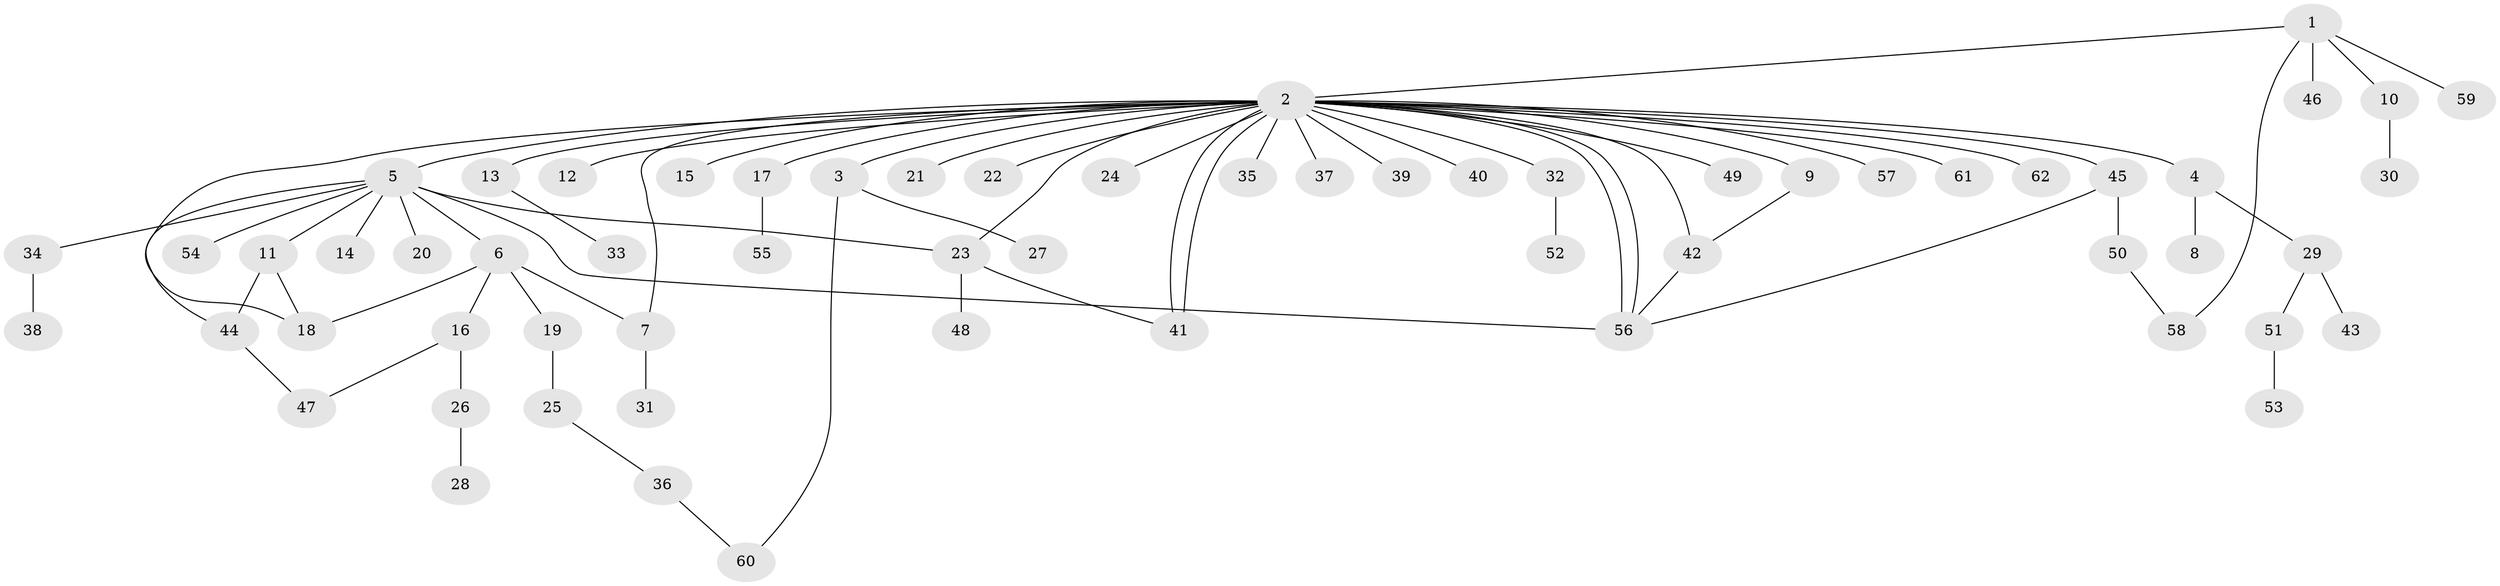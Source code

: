 // Generated by graph-tools (version 1.1) at 2025/47/03/09/25 04:47:59]
// undirected, 62 vertices, 76 edges
graph export_dot {
graph [start="1"]
  node [color=gray90,style=filled];
  1;
  2;
  3;
  4;
  5;
  6;
  7;
  8;
  9;
  10;
  11;
  12;
  13;
  14;
  15;
  16;
  17;
  18;
  19;
  20;
  21;
  22;
  23;
  24;
  25;
  26;
  27;
  28;
  29;
  30;
  31;
  32;
  33;
  34;
  35;
  36;
  37;
  38;
  39;
  40;
  41;
  42;
  43;
  44;
  45;
  46;
  47;
  48;
  49;
  50;
  51;
  52;
  53;
  54;
  55;
  56;
  57;
  58;
  59;
  60;
  61;
  62;
  1 -- 2;
  1 -- 10;
  1 -- 46;
  1 -- 58;
  1 -- 59;
  2 -- 3;
  2 -- 4;
  2 -- 5;
  2 -- 7;
  2 -- 9;
  2 -- 12;
  2 -- 13;
  2 -- 15;
  2 -- 17;
  2 -- 18;
  2 -- 21;
  2 -- 22;
  2 -- 23;
  2 -- 24;
  2 -- 32;
  2 -- 35;
  2 -- 37;
  2 -- 39;
  2 -- 40;
  2 -- 41;
  2 -- 41;
  2 -- 42;
  2 -- 45;
  2 -- 49;
  2 -- 56;
  2 -- 56;
  2 -- 57;
  2 -- 61;
  2 -- 62;
  3 -- 27;
  3 -- 60;
  4 -- 8;
  4 -- 29;
  5 -- 6;
  5 -- 11;
  5 -- 14;
  5 -- 20;
  5 -- 23;
  5 -- 34;
  5 -- 44;
  5 -- 54;
  5 -- 56;
  6 -- 7;
  6 -- 16;
  6 -- 18;
  6 -- 19;
  7 -- 31;
  9 -- 42;
  10 -- 30;
  11 -- 18;
  11 -- 44;
  13 -- 33;
  16 -- 26;
  16 -- 47;
  17 -- 55;
  19 -- 25;
  23 -- 41;
  23 -- 48;
  25 -- 36;
  26 -- 28;
  29 -- 43;
  29 -- 51;
  32 -- 52;
  34 -- 38;
  36 -- 60;
  42 -- 56;
  44 -- 47;
  45 -- 50;
  45 -- 56;
  50 -- 58;
  51 -- 53;
}
